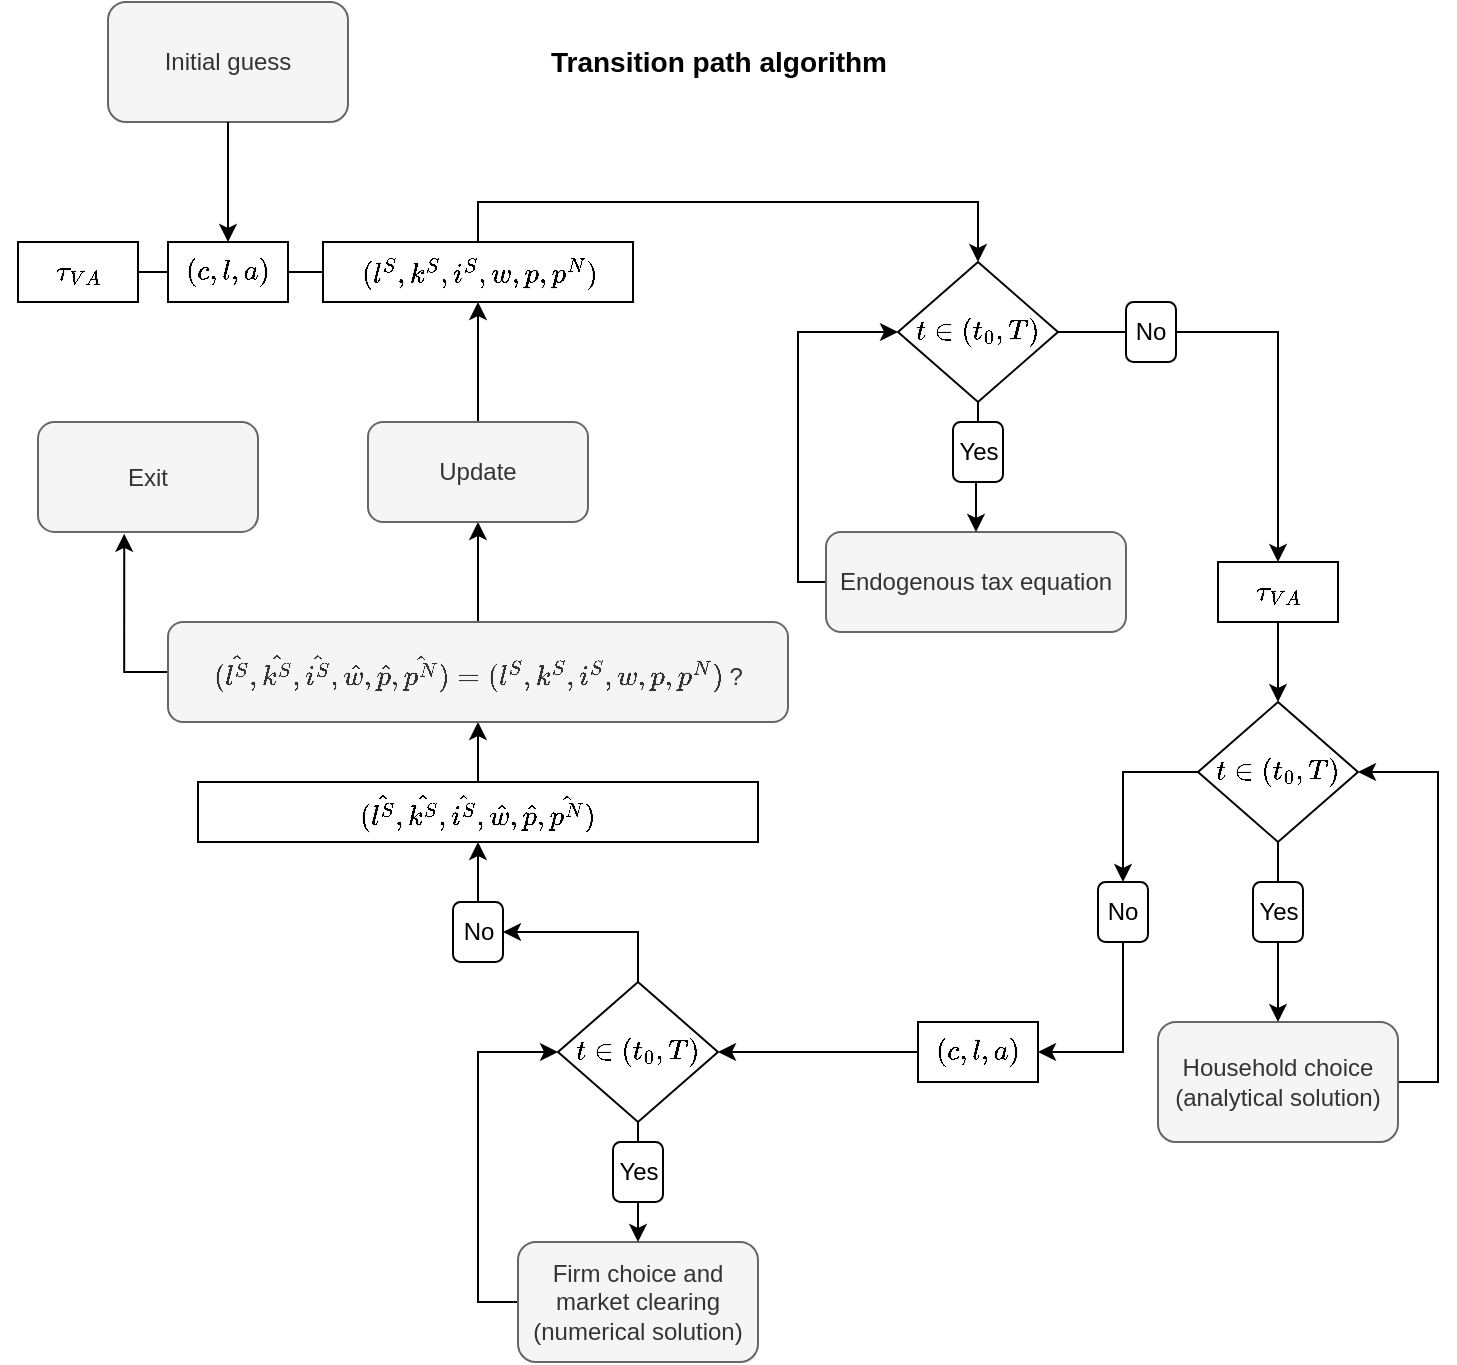 <mxfile version="20.0.1" type="github">
  <diagram id="afodKUbpNB3spAkY_0iU" name="Page-1">
    <mxGraphModel dx="1262" dy="1869" grid="1" gridSize="10" guides="1" tooltips="1" connect="1" arrows="1" fold="1" page="1" pageScale="1" pageWidth="827" pageHeight="1169" math="1" shadow="0">
      <root>
        <mxCell id="0" />
        <mxCell id="1" parent="0" />
        <mxCell id="wm4ohtugwwJ_0ZsQ8hSw-17" style="edgeStyle=orthogonalEdgeStyle;rounded=0;orthogonalLoop=1;jettySize=auto;html=1;exitX=0;exitY=0.5;exitDx=0;exitDy=0;entryX=0;entryY=0.5;entryDx=0;entryDy=0;" parent="1" source="wm4ohtugwwJ_0ZsQ8hSw-4" target="wm4ohtugwwJ_0ZsQ8hSw-13" edge="1">
          <mxGeometry relative="1" as="geometry">
            <mxPoint x="340" y="-960" as="targetPoint" />
            <Array as="points">
              <mxPoint x="444" y="-800" />
              <mxPoint x="430" y="-800" />
              <mxPoint x="430" y="-925" />
            </Array>
          </mxGeometry>
        </mxCell>
        <mxCell id="wm4ohtugwwJ_0ZsQ8hSw-4" value="&lt;div&gt;Endogenous tax equation&lt;br&gt;&lt;/div&gt;" style="rounded=1;whiteSpace=wrap;html=1;shadow=0;glass=0;sketch=0;fillColor=#f5f5f5;fontColor=#333333;strokeColor=#666666;" parent="1" vertex="1">
          <mxGeometry x="444" y="-825" width="150" height="50" as="geometry" />
        </mxCell>
        <mxCell id="wm4ohtugwwJ_0ZsQ8hSw-21" style="edgeStyle=orthogonalEdgeStyle;rounded=0;orthogonalLoop=1;jettySize=auto;html=1;exitX=0.5;exitY=1;exitDx=0;exitDy=0;" parent="1" source="wm4ohtugwwJ_0ZsQ8hSw-5" target="wm4ohtugwwJ_0ZsQ8hSw-20" edge="1">
          <mxGeometry relative="1" as="geometry" />
        </mxCell>
        <mxCell id="wm4ohtugwwJ_0ZsQ8hSw-5" value="&lt;div&gt;$$\tau_{VA}$$&lt;/div&gt;" style="rounded=0;whiteSpace=wrap;html=1;shadow=0;glass=0;sketch=0;" parent="1" vertex="1">
          <mxGeometry x="640" y="-810" width="60" height="30" as="geometry" />
        </mxCell>
        <mxCell id="wm4ohtugwwJ_0ZsQ8hSw-24" style="edgeStyle=orthogonalEdgeStyle;rounded=0;orthogonalLoop=1;jettySize=auto;html=1;exitX=1;exitY=0.5;exitDx=0;exitDy=0;entryX=1;entryY=0.5;entryDx=0;entryDy=0;" parent="1" source="wm4ohtugwwJ_0ZsQ8hSw-7" target="wm4ohtugwwJ_0ZsQ8hSw-20" edge="1">
          <mxGeometry relative="1" as="geometry" />
        </mxCell>
        <mxCell id="wm4ohtugwwJ_0ZsQ8hSw-7" value="Household choice (analytical solution)" style="rounded=1;whiteSpace=wrap;html=1;shadow=0;glass=0;sketch=0;fillColor=#f5f5f5;fontColor=#333333;strokeColor=#666666;" parent="1" vertex="1">
          <mxGeometry x="610" y="-580" width="120" height="60" as="geometry" />
        </mxCell>
        <mxCell id="wm4ohtugwwJ_0ZsQ8hSw-10" value="$$(c, l, a)$$" style="rounded=0;whiteSpace=wrap;html=1;shadow=0;glass=0;sketch=0;" parent="1" vertex="1">
          <mxGeometry x="490" y="-580" width="60" height="30" as="geometry" />
        </mxCell>
        <mxCell id="wm4ohtugwwJ_0ZsQ8hSw-16" style="edgeStyle=orthogonalEdgeStyle;rounded=0;orthogonalLoop=1;jettySize=auto;html=1;exitX=0.5;exitY=1;exitDx=0;exitDy=0;entryX=0.5;entryY=0;entryDx=0;entryDy=0;startArrow=none;" parent="1" source="wm4ohtugwwJ_0ZsQ8hSw-85" target="wm4ohtugwwJ_0ZsQ8hSw-4" edge="1">
          <mxGeometry relative="1" as="geometry" />
        </mxCell>
        <mxCell id="wm4ohtugwwJ_0ZsQ8hSw-18" style="edgeStyle=orthogonalEdgeStyle;rounded=0;orthogonalLoop=1;jettySize=auto;html=1;exitX=1;exitY=0.5;exitDx=0;exitDy=0;entryX=0.5;entryY=0;entryDx=0;entryDy=0;" parent="1" source="wm4ohtugwwJ_0ZsQ8hSw-13" target="wm4ohtugwwJ_0ZsQ8hSw-5" edge="1">
          <mxGeometry relative="1" as="geometry">
            <mxPoint x="690" y="-955" as="targetPoint" />
          </mxGeometry>
        </mxCell>
        <mxCell id="wm4ohtugwwJ_0ZsQ8hSw-13" value="$$t \in (t_0,T)$$" style="rhombus;whiteSpace=wrap;html=1;rounded=0;shadow=0;glass=0;sketch=0;" parent="1" vertex="1">
          <mxGeometry x="480" y="-960" width="80" height="70" as="geometry" />
        </mxCell>
        <mxCell id="wm4ohtugwwJ_0ZsQ8hSw-22" style="edgeStyle=orthogonalEdgeStyle;rounded=0;orthogonalLoop=1;jettySize=auto;html=1;exitX=0.5;exitY=1;exitDx=0;exitDy=0;entryX=0.5;entryY=0;entryDx=0;entryDy=0;startArrow=none;" parent="1" source="wm4ohtugwwJ_0ZsQ8hSw-89" target="wm4ohtugwwJ_0ZsQ8hSw-7" edge="1">
          <mxGeometry relative="1" as="geometry" />
        </mxCell>
        <mxCell id="wm4ohtugwwJ_0ZsQ8hSw-94" style="edgeStyle=orthogonalEdgeStyle;rounded=0;orthogonalLoop=1;jettySize=auto;html=1;exitX=0;exitY=0.5;exitDx=0;exitDy=0;entryX=0.5;entryY=0;entryDx=0;entryDy=0;startArrow=none;startFill=0;endArrow=classic;endFill=1;" parent="1" source="wm4ohtugwwJ_0ZsQ8hSw-20" target="wm4ohtugwwJ_0ZsQ8hSw-91" edge="1">
          <mxGeometry relative="1" as="geometry" />
        </mxCell>
        <mxCell id="wm4ohtugwwJ_0ZsQ8hSw-20" value="$$t \in (t_0,T)$$" style="rhombus;whiteSpace=wrap;html=1;rounded=0;shadow=0;glass=0;sketch=0;" parent="1" vertex="1">
          <mxGeometry x="630" y="-740" width="80" height="70" as="geometry" />
        </mxCell>
        <mxCell id="wm4ohtugwwJ_0ZsQ8hSw-40" style="edgeStyle=orthogonalEdgeStyle;rounded=0;orthogonalLoop=1;jettySize=auto;html=1;exitX=0;exitY=0.5;exitDx=0;exitDy=0;entryX=0;entryY=0.5;entryDx=0;entryDy=0;startArrow=none;" parent="1" source="wm4ohtugwwJ_0ZsQ8hSw-36" target="wm4ohtugwwJ_0ZsQ8hSw-37" edge="1">
          <mxGeometry relative="1" as="geometry">
            <mxPoint x="285" y="-515" as="sourcePoint" />
            <Array as="points">
              <mxPoint x="270" y="-440" />
              <mxPoint x="270" y="-565" />
            </Array>
          </mxGeometry>
        </mxCell>
        <mxCell id="wm4ohtugwwJ_0ZsQ8hSw-36" value="Firm choice and market clearing (numerical solution)" style="rounded=1;whiteSpace=wrap;html=1;shadow=0;glass=0;sketch=0;fillColor=#f5f5f5;fontColor=#333333;strokeColor=#666666;" parent="1" vertex="1">
          <mxGeometry x="290" y="-470" width="120" height="60" as="geometry" />
        </mxCell>
        <mxCell id="wm4ohtugwwJ_0ZsQ8hSw-39" style="edgeStyle=orthogonalEdgeStyle;rounded=0;orthogonalLoop=1;jettySize=auto;html=1;exitX=0.5;exitY=1;exitDx=0;exitDy=0;entryX=0.5;entryY=0;entryDx=0;entryDy=0;startArrow=none;" parent="1" source="wm4ohtugwwJ_0ZsQ8hSw-102" target="wm4ohtugwwJ_0ZsQ8hSw-36" edge="1">
          <mxGeometry relative="1" as="geometry" />
        </mxCell>
        <mxCell id="wm4ohtugwwJ_0ZsQ8hSw-109" style="edgeStyle=orthogonalEdgeStyle;rounded=0;orthogonalLoop=1;jettySize=auto;html=1;exitX=0.5;exitY=0;exitDx=0;exitDy=0;entryX=1;entryY=0.5;entryDx=0;entryDy=0;startArrow=none;startFill=0;endArrow=classic;endFill=1;" parent="1" source="wm4ohtugwwJ_0ZsQ8hSw-37" target="wm4ohtugwwJ_0ZsQ8hSw-107" edge="1">
          <mxGeometry relative="1" as="geometry" />
        </mxCell>
        <mxCell id="wm4ohtugwwJ_0ZsQ8hSw-37" value="$$t \in (t_0,T)$$" style="rhombus;whiteSpace=wrap;html=1;rounded=0;shadow=0;glass=0;sketch=0;" parent="1" vertex="1">
          <mxGeometry x="310" y="-600" width="80" height="70" as="geometry" />
        </mxCell>
        <mxCell id="wm4ohtugwwJ_0ZsQ8hSw-38" value="" style="endArrow=classic;html=1;rounded=0;exitX=0;exitY=0.5;exitDx=0;exitDy=0;entryX=1;entryY=0.5;entryDx=0;entryDy=0;" parent="1" source="wm4ohtugwwJ_0ZsQ8hSw-10" target="wm4ohtugwwJ_0ZsQ8hSw-37" edge="1">
          <mxGeometry width="50" height="50" relative="1" as="geometry">
            <mxPoint x="400" y="-640" as="sourcePoint" />
            <mxPoint x="450" y="-690" as="targetPoint" />
          </mxGeometry>
        </mxCell>
        <mxCell id="wm4ohtugwwJ_0ZsQ8hSw-65" style="edgeStyle=orthogonalEdgeStyle;rounded=0;orthogonalLoop=1;jettySize=auto;html=1;exitX=0.5;exitY=0;exitDx=0;exitDy=0;entryX=0.5;entryY=1;entryDx=0;entryDy=0;startArrow=none;startFill=0;endArrow=classic;endFill=1;" parent="1" source="wm4ohtugwwJ_0ZsQ8hSw-51" target="wm4ohtugwwJ_0ZsQ8hSw-61" edge="1">
          <mxGeometry relative="1" as="geometry" />
        </mxCell>
        <mxCell id="wm4ohtugwwJ_0ZsQ8hSw-51" value="$$(\hat{l^S}, \hat{k^S}, \hat{i^S}, \hat{w}, \hat{p}, \hat{p^N})$$" style="rounded=0;whiteSpace=wrap;html=1;shadow=0;glass=0;sketch=0;" parent="1" vertex="1">
          <mxGeometry x="130" y="-700" width="280" height="30" as="geometry" />
        </mxCell>
        <mxCell id="wm4ohtugwwJ_0ZsQ8hSw-69" style="edgeStyle=orthogonalEdgeStyle;rounded=0;orthogonalLoop=1;jettySize=auto;html=1;exitX=0.5;exitY=0;exitDx=0;exitDy=0;entryX=0.5;entryY=1;entryDx=0;entryDy=0;startArrow=none;startFill=0;endArrow=classic;endFill=1;" parent="1" source="wm4ohtugwwJ_0ZsQ8hSw-61" target="wm4ohtugwwJ_0ZsQ8hSw-67" edge="1">
          <mxGeometry relative="1" as="geometry" />
        </mxCell>
        <mxCell id="wm4ohtugwwJ_0ZsQ8hSw-84" style="edgeStyle=orthogonalEdgeStyle;rounded=0;orthogonalLoop=1;jettySize=auto;html=1;exitX=0;exitY=0.5;exitDx=0;exitDy=0;entryX=0.392;entryY=1.017;entryDx=0;entryDy=0;entryPerimeter=0;startArrow=none;startFill=0;endArrow=classic;endFill=1;" parent="1" source="wm4ohtugwwJ_0ZsQ8hSw-61" target="wm4ohtugwwJ_0ZsQ8hSw-83" edge="1">
          <mxGeometry relative="1" as="geometry" />
        </mxCell>
        <mxCell id="wm4ohtugwwJ_0ZsQ8hSw-61" value="\((\hat{l^S}, \hat{k^S}, \hat{i^S}, \hat{w}, \hat{p}, \hat{p^N}) = (l^S, k^S, i^S, w, p, p^N)\) ?" style="rounded=1;whiteSpace=wrap;html=1;shadow=0;glass=0;sketch=0;fillColor=#f5f5f5;fontColor=#333333;strokeColor=#666666;" parent="1" vertex="1">
          <mxGeometry x="115" y="-780" width="310" height="50" as="geometry" />
        </mxCell>
        <mxCell id="wm4ohtugwwJ_0ZsQ8hSw-72" style="edgeStyle=orthogonalEdgeStyle;rounded=0;orthogonalLoop=1;jettySize=auto;html=1;exitX=0.5;exitY=0;exitDx=0;exitDy=0;entryX=0.5;entryY=1;entryDx=0;entryDy=0;startArrow=none;startFill=0;endArrow=classic;endFill=1;" parent="1" source="wm4ohtugwwJ_0ZsQ8hSw-67" target="wm4ohtugwwJ_0ZsQ8hSw-68" edge="1">
          <mxGeometry relative="1" as="geometry" />
        </mxCell>
        <mxCell id="wm4ohtugwwJ_0ZsQ8hSw-67" value="Update" style="rounded=1;whiteSpace=wrap;html=1;shadow=0;glass=0;sketch=0;fillColor=#f5f5f5;fontColor=#333333;strokeColor=#666666;" parent="1" vertex="1">
          <mxGeometry x="215" y="-880" width="110" height="50" as="geometry" />
        </mxCell>
        <mxCell id="wm4ohtugwwJ_0ZsQ8hSw-74" style="edgeStyle=orthogonalEdgeStyle;rounded=0;orthogonalLoop=1;jettySize=auto;html=1;exitX=1;exitY=0.5;exitDx=0;exitDy=0;startArrow=none;startFill=0;endArrow=classic;endFill=1;" parent="1" source="wm4ohtugwwJ_0ZsQ8hSw-68" target="wm4ohtugwwJ_0ZsQ8hSw-13" edge="1">
          <mxGeometry relative="1" as="geometry">
            <Array as="points">
              <mxPoint x="270" y="-955" />
              <mxPoint x="270" y="-990" />
              <mxPoint x="520" y="-990" />
            </Array>
          </mxGeometry>
        </mxCell>
        <mxCell id="wm4ohtugwwJ_0ZsQ8hSw-68" value="\((l^S, k^S, i^S, w, p, p^N)\)" style="rounded=0;whiteSpace=wrap;html=1;shadow=0;glass=0;sketch=0;" parent="1" vertex="1">
          <mxGeometry x="192.5" y="-970" width="155" height="30" as="geometry" />
        </mxCell>
        <mxCell id="wm4ohtugwwJ_0ZsQ8hSw-75" value="Initial guess" style="rounded=1;whiteSpace=wrap;html=1;shadow=0;glass=0;sketch=0;fillColor=#f5f5f5;fontColor=#333333;strokeColor=#666666;" parent="1" vertex="1">
          <mxGeometry x="85" y="-1090" width="120" height="60" as="geometry" />
        </mxCell>
        <mxCell id="wm4ohtugwwJ_0ZsQ8hSw-79" style="edgeStyle=orthogonalEdgeStyle;rounded=0;orthogonalLoop=1;jettySize=auto;html=1;exitX=0;exitY=0.5;exitDx=0;exitDy=0;entryX=1;entryY=0.5;entryDx=0;entryDy=0;startArrow=none;startFill=0;endArrow=none;endFill=0;" parent="1" source="wm4ohtugwwJ_0ZsQ8hSw-76" target="wm4ohtugwwJ_0ZsQ8hSw-77" edge="1">
          <mxGeometry relative="1" as="geometry" />
        </mxCell>
        <mxCell id="wm4ohtugwwJ_0ZsQ8hSw-82" style="edgeStyle=orthogonalEdgeStyle;rounded=0;orthogonalLoop=1;jettySize=auto;html=1;exitX=1;exitY=0.5;exitDx=0;exitDy=0;entryX=0;entryY=0.75;entryDx=0;entryDy=0;startArrow=none;startFill=0;endArrow=none;endFill=0;" parent="1" source="wm4ohtugwwJ_0ZsQ8hSw-76" target="wm4ohtugwwJ_0ZsQ8hSw-68" edge="1">
          <mxGeometry relative="1" as="geometry" />
        </mxCell>
        <mxCell id="wm4ohtugwwJ_0ZsQ8hSw-76" value="$$(c, l, a)$$" style="rounded=0;whiteSpace=wrap;html=1;shadow=0;glass=0;sketch=0;" parent="1" vertex="1">
          <mxGeometry x="115" y="-970" width="60" height="30" as="geometry" />
        </mxCell>
        <mxCell id="wm4ohtugwwJ_0ZsQ8hSw-77" value="&lt;div&gt;$$\tau_{VA}$$&lt;/div&gt;" style="rounded=0;whiteSpace=wrap;html=1;shadow=0;glass=0;sketch=0;" parent="1" vertex="1">
          <mxGeometry x="40" y="-970" width="60" height="30" as="geometry" />
        </mxCell>
        <mxCell id="wm4ohtugwwJ_0ZsQ8hSw-78" value="" style="endArrow=classic;html=1;rounded=0;exitX=0.5;exitY=1;exitDx=0;exitDy=0;entryX=0.5;entryY=0;entryDx=0;entryDy=0;" parent="1" source="wm4ohtugwwJ_0ZsQ8hSw-75" target="wm4ohtugwwJ_0ZsQ8hSw-76" edge="1">
          <mxGeometry width="50" height="50" relative="1" as="geometry">
            <mxPoint x="350" y="-840" as="sourcePoint" />
            <mxPoint x="400" y="-890" as="targetPoint" />
          </mxGeometry>
        </mxCell>
        <mxCell id="wm4ohtugwwJ_0ZsQ8hSw-83" value="Exit" style="rounded=1;whiteSpace=wrap;html=1;shadow=0;glass=0;sketch=0;fillColor=#f5f5f5;fontColor=#333333;strokeColor=#666666;" parent="1" vertex="1">
          <mxGeometry x="50" y="-880" width="110" height="55" as="geometry" />
        </mxCell>
        <mxCell id="wm4ohtugwwJ_0ZsQ8hSw-86" value="No" style="rounded=1;whiteSpace=wrap;html=1;shadow=0;glass=0;sketch=0;" parent="1" vertex="1">
          <mxGeometry x="594" y="-940" width="25" height="30" as="geometry" />
        </mxCell>
        <mxCell id="wm4ohtugwwJ_0ZsQ8hSw-85" value="Yes" style="rounded=1;whiteSpace=wrap;html=1;shadow=0;glass=0;sketch=0;" parent="1" vertex="1">
          <mxGeometry x="507.5" y="-880" width="25" height="30" as="geometry" />
        </mxCell>
        <mxCell id="wm4ohtugwwJ_0ZsQ8hSw-88" value="" style="edgeStyle=orthogonalEdgeStyle;rounded=0;orthogonalLoop=1;jettySize=auto;html=1;exitX=0.5;exitY=1;exitDx=0;exitDy=0;entryX=0.5;entryY=0;entryDx=0;entryDy=0;endArrow=none;" parent="1" source="wm4ohtugwwJ_0ZsQ8hSw-13" target="wm4ohtugwwJ_0ZsQ8hSw-85" edge="1">
          <mxGeometry relative="1" as="geometry">
            <mxPoint x="520" y="-890" as="sourcePoint" />
            <mxPoint x="520" y="-840" as="targetPoint" />
          </mxGeometry>
        </mxCell>
        <mxCell id="wm4ohtugwwJ_0ZsQ8hSw-89" value="Yes" style="rounded=1;whiteSpace=wrap;html=1;shadow=0;glass=0;sketch=0;" parent="1" vertex="1">
          <mxGeometry x="657.5" y="-650" width="25" height="30" as="geometry" />
        </mxCell>
        <mxCell id="wm4ohtugwwJ_0ZsQ8hSw-90" value="" style="edgeStyle=orthogonalEdgeStyle;rounded=0;orthogonalLoop=1;jettySize=auto;html=1;exitX=0.5;exitY=1;exitDx=0;exitDy=0;entryX=0.5;entryY=0;entryDx=0;entryDy=0;endArrow=none;" parent="1" source="wm4ohtugwwJ_0ZsQ8hSw-20" target="wm4ohtugwwJ_0ZsQ8hSw-89" edge="1">
          <mxGeometry relative="1" as="geometry">
            <mxPoint x="670" y="-670" as="sourcePoint" />
            <mxPoint x="670" y="-580" as="targetPoint" />
          </mxGeometry>
        </mxCell>
        <mxCell id="wm4ohtugwwJ_0ZsQ8hSw-95" style="edgeStyle=orthogonalEdgeStyle;rounded=0;orthogonalLoop=1;jettySize=auto;html=1;exitX=0.5;exitY=1;exitDx=0;exitDy=0;entryX=1;entryY=0.5;entryDx=0;entryDy=0;startArrow=none;startFill=0;endArrow=classic;endFill=1;" parent="1" source="wm4ohtugwwJ_0ZsQ8hSw-91" target="wm4ohtugwwJ_0ZsQ8hSw-10" edge="1">
          <mxGeometry relative="1" as="geometry" />
        </mxCell>
        <mxCell id="wm4ohtugwwJ_0ZsQ8hSw-91" value="No" style="rounded=1;whiteSpace=wrap;html=1;shadow=0;glass=0;sketch=0;" parent="1" vertex="1">
          <mxGeometry x="580" y="-650" width="25" height="30" as="geometry" />
        </mxCell>
        <mxCell id="wm4ohtugwwJ_0ZsQ8hSw-102" value="Yes" style="rounded=1;whiteSpace=wrap;html=1;shadow=0;glass=0;sketch=0;" parent="1" vertex="1">
          <mxGeometry x="337.5" y="-520" width="25" height="30" as="geometry" />
        </mxCell>
        <mxCell id="wm4ohtugwwJ_0ZsQ8hSw-103" value="" style="edgeStyle=orthogonalEdgeStyle;rounded=0;orthogonalLoop=1;jettySize=auto;html=1;exitX=0.5;exitY=1;exitDx=0;exitDy=0;entryX=0.5;entryY=0;entryDx=0;entryDy=0;endArrow=none;" parent="1" source="wm4ohtugwwJ_0ZsQ8hSw-37" target="wm4ohtugwwJ_0ZsQ8hSw-102" edge="1">
          <mxGeometry relative="1" as="geometry">
            <mxPoint x="350" y="-530" as="sourcePoint" />
            <mxPoint x="350" y="-470" as="targetPoint" />
          </mxGeometry>
        </mxCell>
        <mxCell id="wm4ohtugwwJ_0ZsQ8hSw-108" style="edgeStyle=orthogonalEdgeStyle;rounded=0;orthogonalLoop=1;jettySize=auto;html=1;exitX=0.5;exitY=0;exitDx=0;exitDy=0;entryX=0.5;entryY=1;entryDx=0;entryDy=0;startArrow=none;startFill=0;endArrow=classic;endFill=1;" parent="1" source="wm4ohtugwwJ_0ZsQ8hSw-107" target="wm4ohtugwwJ_0ZsQ8hSw-51" edge="1">
          <mxGeometry relative="1" as="geometry" />
        </mxCell>
        <mxCell id="wm4ohtugwwJ_0ZsQ8hSw-107" value="No" style="rounded=1;whiteSpace=wrap;html=1;shadow=0;glass=0;sketch=0;" parent="1" vertex="1">
          <mxGeometry x="257.5" y="-640" width="25" height="30" as="geometry" />
        </mxCell>
        <mxCell id="wm4ohtugwwJ_0ZsQ8hSw-111" value="Transition path algorithm" style="text;html=1;strokeColor=none;fillColor=none;align=center;verticalAlign=middle;whiteSpace=wrap;rounded=0;shadow=0;glass=0;sketch=0;fontStyle=1;fontSize=14;" parent="1" vertex="1">
          <mxGeometry x="257.5" y="-1075" width="265" height="30" as="geometry" />
        </mxCell>
      </root>
    </mxGraphModel>
  </diagram>
</mxfile>
